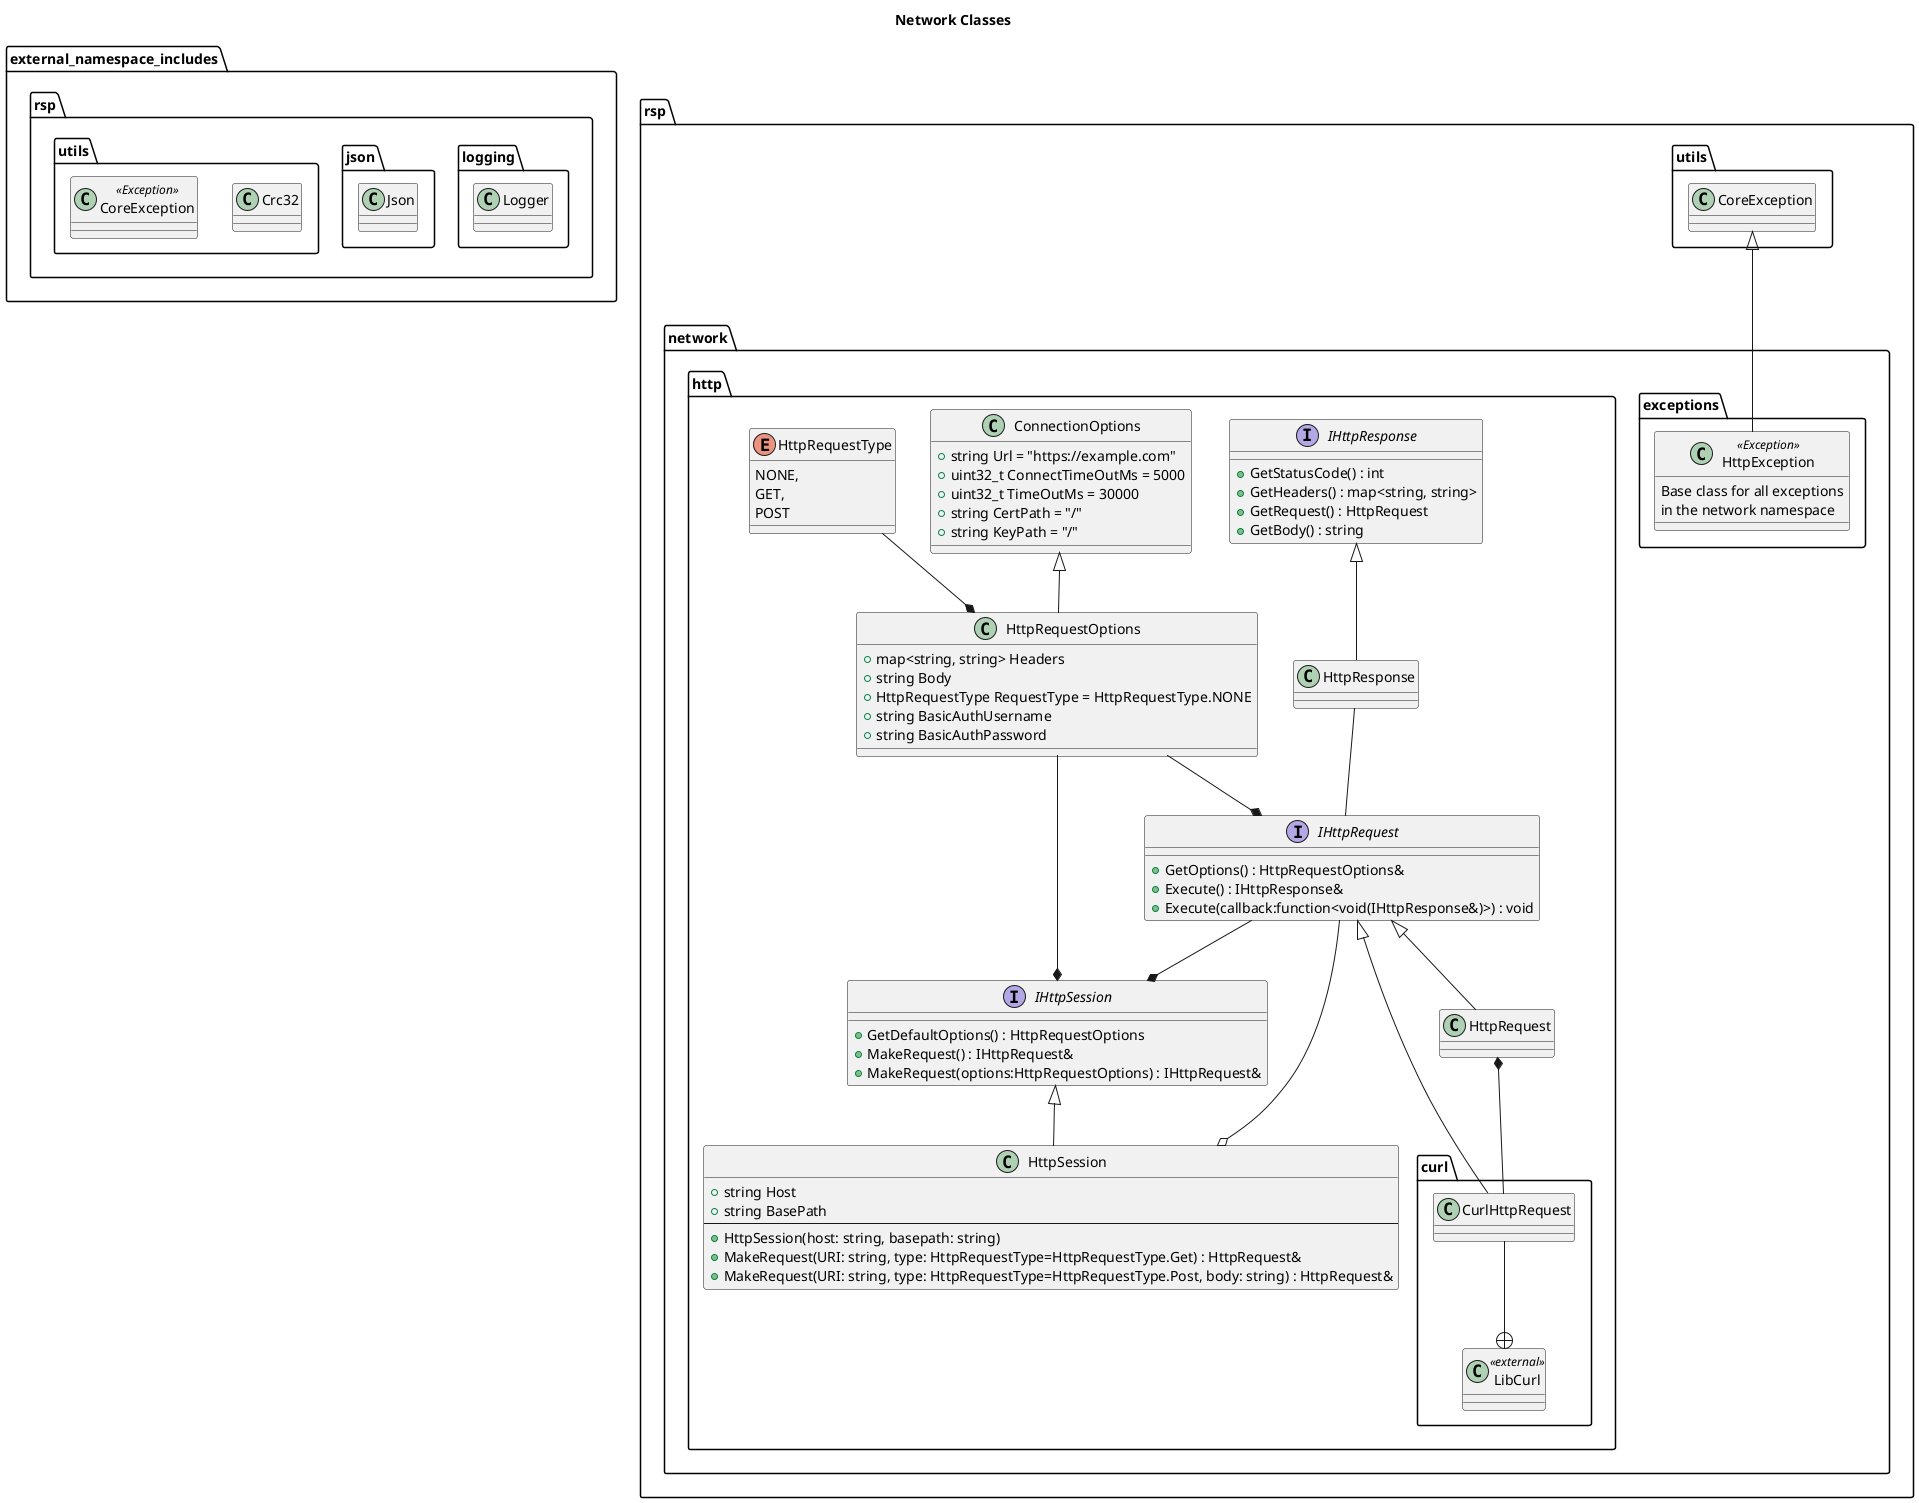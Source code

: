 @startuml

skinparam stereotypeCBackgroundColor<<Exception>> Red
'hide stereotype

title Network Classes


namespace external_namespace_includes{
namespace rsp.logging {
    class Logger  {
    }
}

namespace rsp.json{
    class Json  {
    }
}

namespace rsp.utils{
    class Crc32  {
    }
    
    class CoreException <<Exception>> {
    }
}
}

namespace rsp.network {


    namespace rsp.network.exceptions {
        class HttpException <<Exception>> {
            Base class for all exceptions 
            in the network namespace
        }
    }

    namespace rsp.network.http {
        class ConnectionOptions{
            + string Url = "https://example.com"
            + uint32_t ConnectTimeOutMs = 5000
            + uint32_t TimeOutMs = 30000
            + string CertPath = "/"
            + string KeyPath = "/"
        }

        interface IHttpSession  {
            +GetDefaultOptions() : HttpRequestOptions
            +MakeRequest() : IHttpRequest&
            +MakeRequest(options:HttpRequestOptions) : IHttpRequest&
        }
        
        interface IHttpRequest {
            + GetOptions() : HttpRequestOptions&
            + Execute() : IHttpResponse&
            + Execute(callback:function<void(IHttpResponse&)>) : void
        }
        
        enum HttpRequestType {
            NONE,
            GET,
            POST
        }
		
		class HttpRequestOptions {
			+ map<string, string> Headers
			+ string Body
			+ HttpRequestType RequestType = HttpRequestType.NONE
			+ string BasicAuthUsername
			+ string BasicAuthPassword
		}


        class HttpSession  {
            + string Host
            + string BasePath
            --
            + HttpSession(host: string, basepath: string)
            + MakeRequest(URI: string, type: HttpRequestType=HttpRequestType.Get) : HttpRequest&
            + MakeRequest(URI: string, type: HttpRequestType=HttpRequestType.Post, body: string) : HttpRequest&
        }

        interface IHttpResponse{
            + GetStatusCode() : int
            + GetHeaders() : map<string, string>
            + GetRequest() : HttpRequest
            + GetBody() : string
        }

        class HttpResponse {
        }
        class HttpRequest {
        }

        namespace rsp.network.http.curl {
            
            class CurlHttpRequest{

            }            
            
            class LibCurl <<external>> {
            }
        }
    }
}



rsp.network.exceptions.HttpException -up-|> rsp.utils.CoreException

rsp.network.http.HttpRequestOptions -up-|>rsp.network.http.ConnectionOptions 
rsp.network.http.HttpRequestType --* rsp.network.http.HttpRequestOptions
rsp.network.http.HttpSession -up-|> rsp.network.http.IHttpSession 

rsp.network.http.HttpRequestOptions --* rsp.network.http.IHttpSession 
rsp.network.http.IHttpRequest --* rsp.network.http.IHttpSession

rsp.network.http.HttpResponse -up-|> rsp.network.http.IHttpResponse
rsp.network.http.HttpRequest -up-|> rsp.network.http.IHttpRequest

rsp.network.http.IHttpRequest --o rsp.network.http.HttpSession
rsp.network.http.HttpRequestOptions --* rsp.network.http.IHttpRequest 
rsp.network.http.HttpResponse -- rsp.network.http.IHttpRequest

rsp.network.http.curl.CurlHttpRequest --+ rsp.network.http.curl.LibCurl
rsp.network.http.curl.CurlHttpRequest -up-|> rsp.network.http.IHttpRequest
rsp.network.http.curl.CurlHttpRequest -up-* rsp.network.http.HttpRequest

@enduml